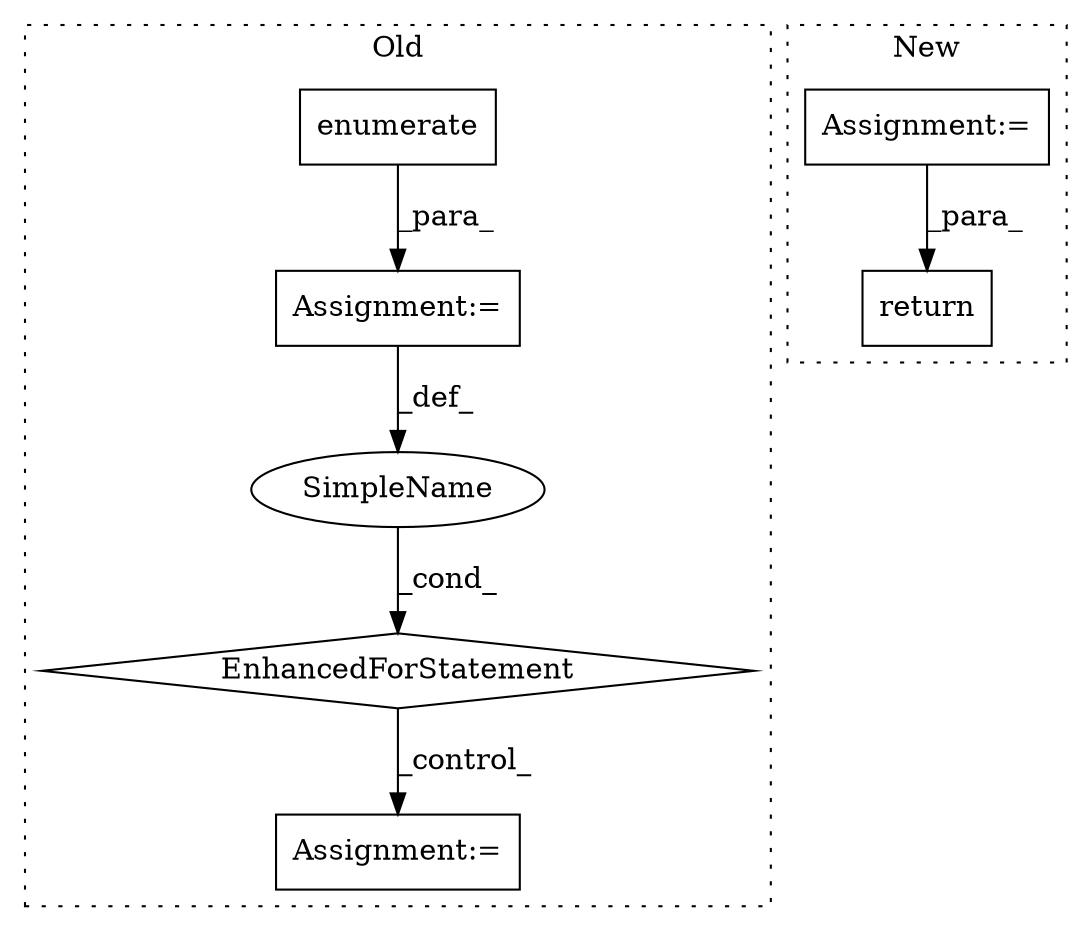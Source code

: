 digraph G {
subgraph cluster0 {
1 [label="enumerate" a="32" s="750,761" l="10,1" shape="box"];
3 [label="Assignment:=" a="7" s="670,762" l="67,2" shape="box"];
5 [label="EnhancedForStatement" a="70" s="670,762" l="67,2" shape="diamond"];
6 [label="Assignment:=" a="7" s="900" l="19" shape="box"];
7 [label="SimpleName" a="42" s="741" l="6" shape="ellipse"];
label = "Old";
style="dotted";
}
subgraph cluster1 {
2 [label="return" a="41" s="727" l="7" shape="box"];
4 [label="Assignment:=" a="7" s="678" l="1" shape="box"];
label = "New";
style="dotted";
}
1 -> 3 [label="_para_"];
3 -> 7 [label="_def_"];
4 -> 2 [label="_para_"];
5 -> 6 [label="_control_"];
7 -> 5 [label="_cond_"];
}